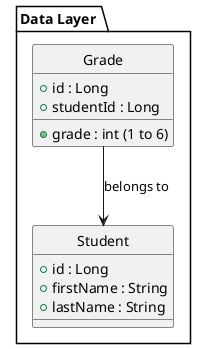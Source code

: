 @startuml
skinparam style strictuml

package "Data Layer " {
  class Student {
    + id : Long
    + firstName : String
    + lastName : String
  }

  class Grade {
    + id : Long
    + grade : int (1 to 6)
    + studentId : Long
  }

}

Grade --> Student : "belongs to"
@enduml